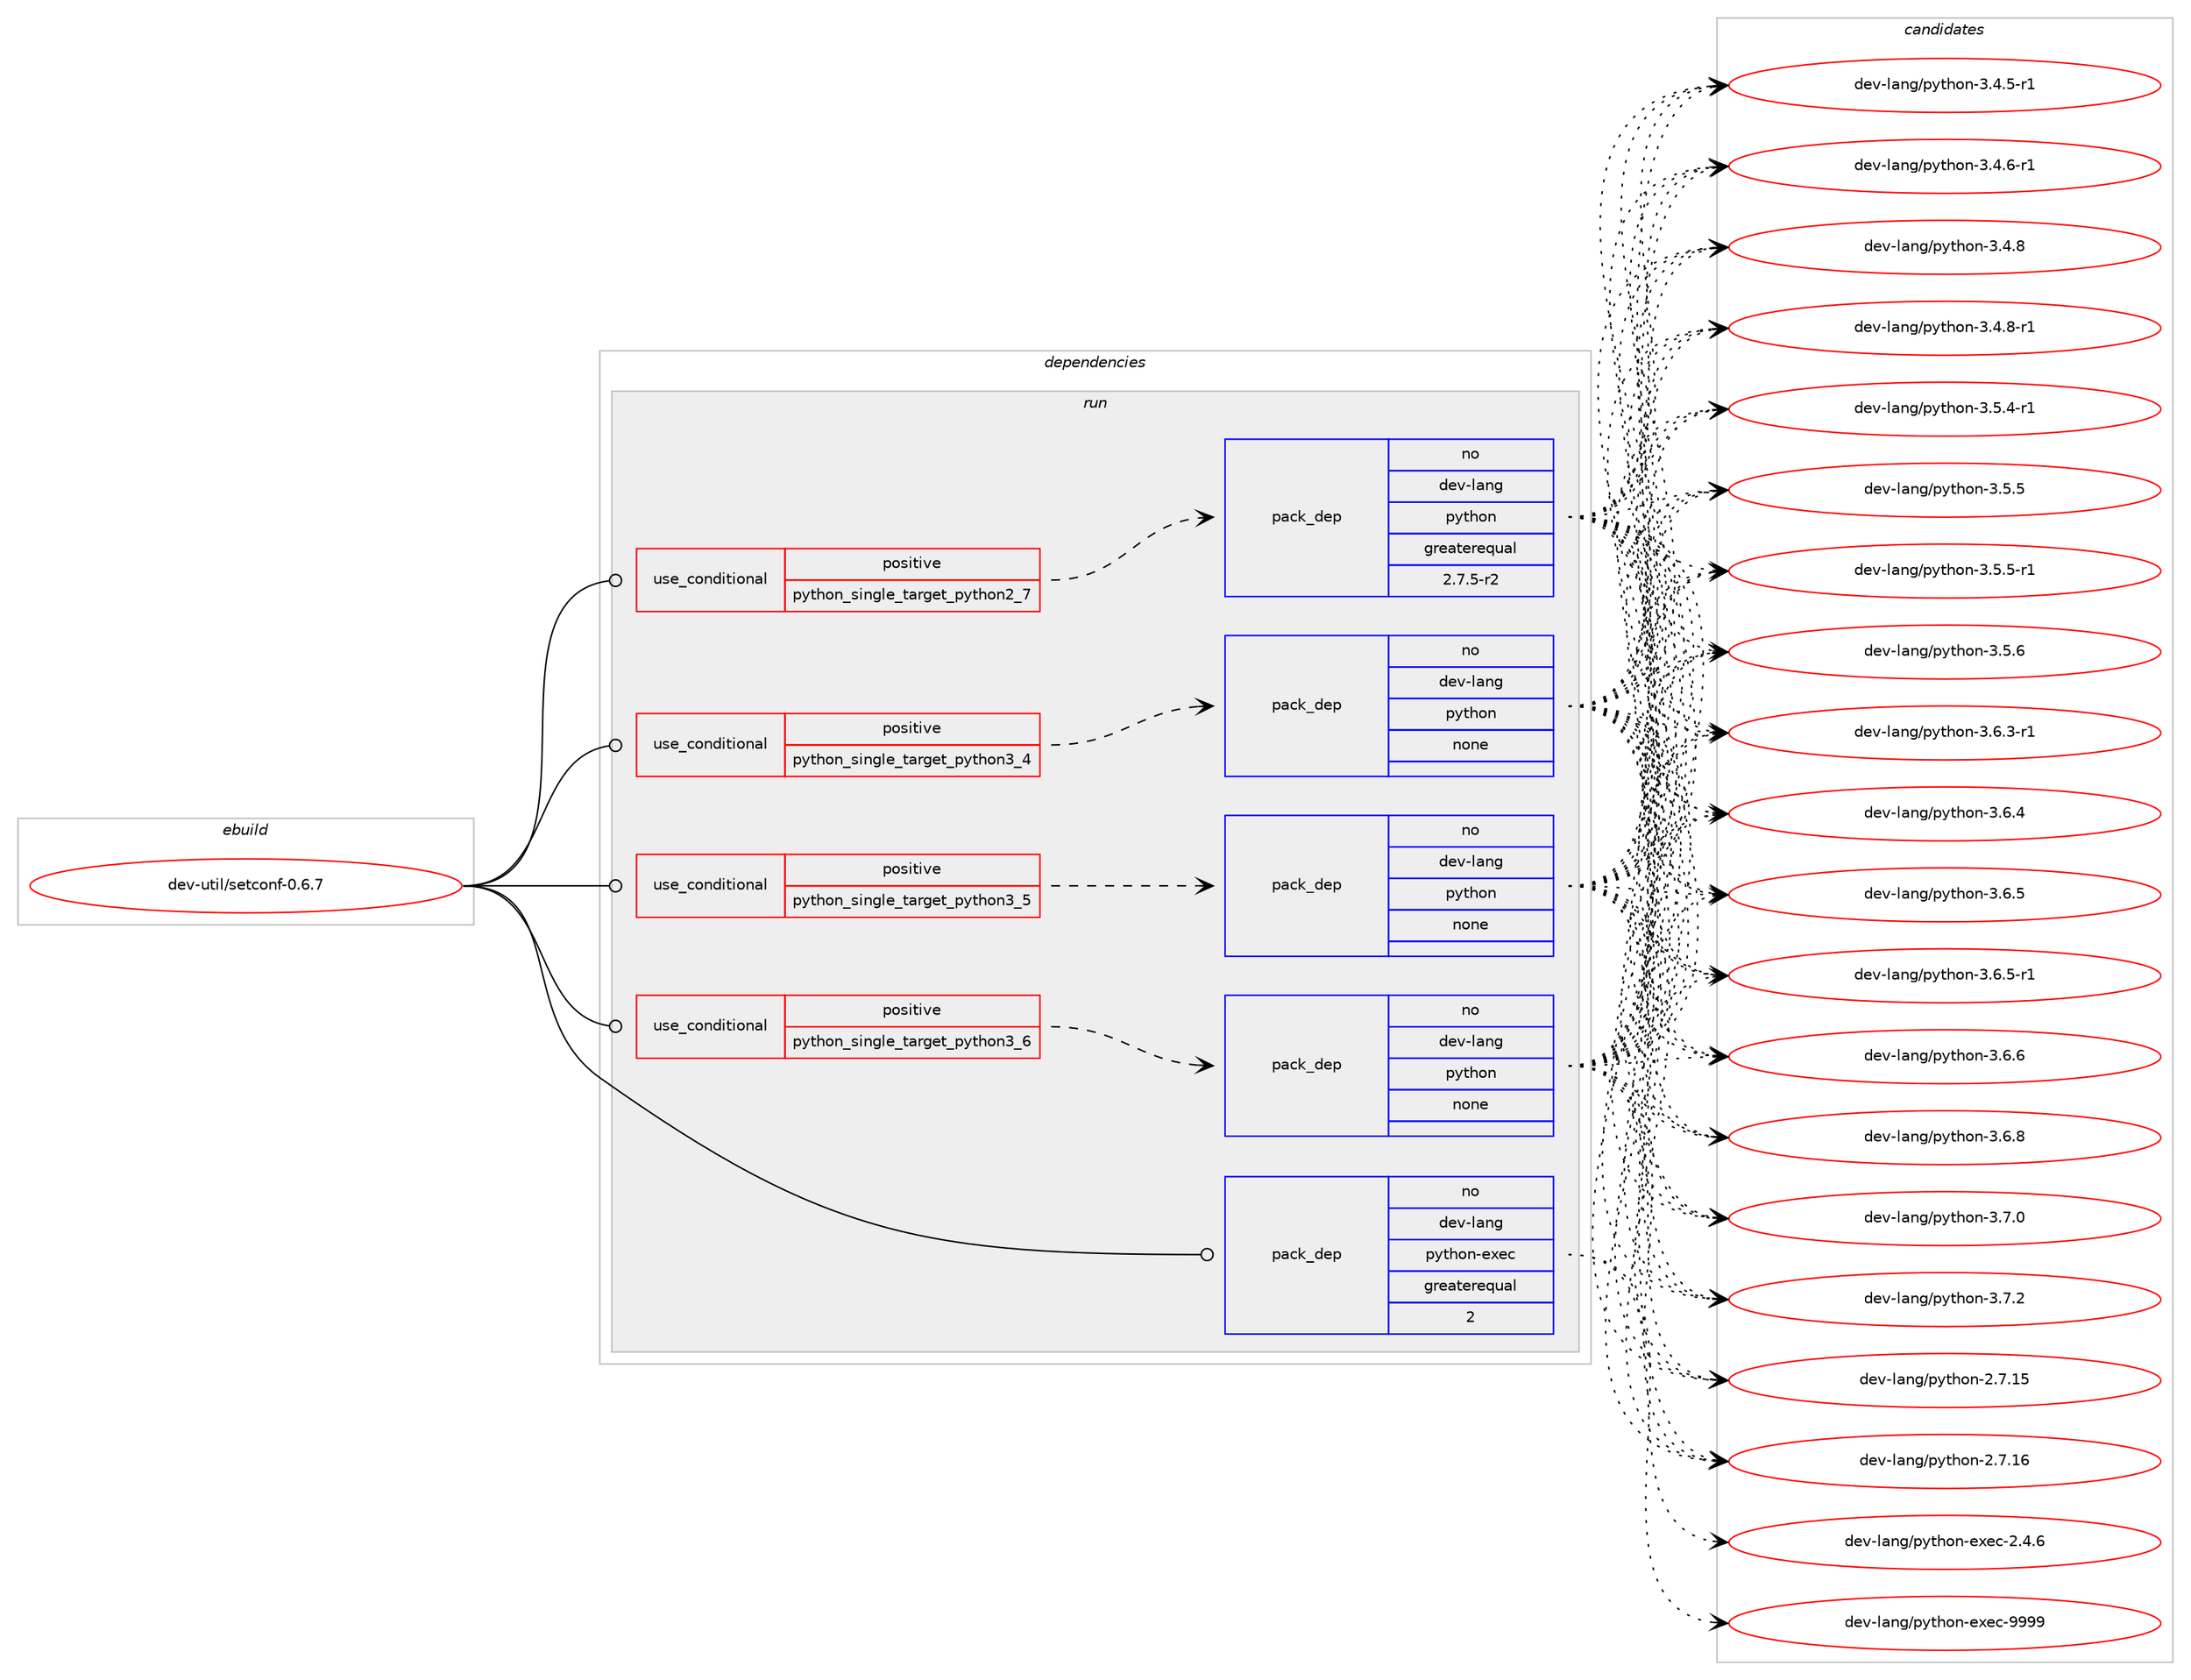 digraph prolog {

# *************
# Graph options
# *************

newrank=true;
concentrate=true;
compound=true;
graph [rankdir=LR,fontname=Helvetica,fontsize=10,ranksep=1.5];#, ranksep=2.5, nodesep=0.2];
edge  [arrowhead=vee];
node  [fontname=Helvetica,fontsize=10];

# **********
# The ebuild
# **********

subgraph cluster_leftcol {
color=gray;
rank=same;
label=<<i>ebuild</i>>;
id [label="dev-util/setconf-0.6.7", color=red, width=4, href="../dev-util/setconf-0.6.7.svg"];
}

# ****************
# The dependencies
# ****************

subgraph cluster_midcol {
color=gray;
label=<<i>dependencies</i>>;
subgraph cluster_compile {
fillcolor="#eeeeee";
style=filled;
label=<<i>compile</i>>;
}
subgraph cluster_compileandrun {
fillcolor="#eeeeee";
style=filled;
label=<<i>compile and run</i>>;
}
subgraph cluster_run {
fillcolor="#eeeeee";
style=filled;
label=<<i>run</i>>;
subgraph cond425063 {
dependency1549020 [label=<<TABLE BORDER="0" CELLBORDER="1" CELLSPACING="0" CELLPADDING="4"><TR><TD ROWSPAN="3" CELLPADDING="10">use_conditional</TD></TR><TR><TD>positive</TD></TR><TR><TD>python_single_target_python2_7</TD></TR></TABLE>>, shape=none, color=red];
subgraph pack1100248 {
dependency1549021 [label=<<TABLE BORDER="0" CELLBORDER="1" CELLSPACING="0" CELLPADDING="4" WIDTH="220"><TR><TD ROWSPAN="6" CELLPADDING="30">pack_dep</TD></TR><TR><TD WIDTH="110">no</TD></TR><TR><TD>dev-lang</TD></TR><TR><TD>python</TD></TR><TR><TD>greaterequal</TD></TR><TR><TD>2.7.5-r2</TD></TR></TABLE>>, shape=none, color=blue];
}
dependency1549020:e -> dependency1549021:w [weight=20,style="dashed",arrowhead="vee"];
}
id:e -> dependency1549020:w [weight=20,style="solid",arrowhead="odot"];
subgraph cond425064 {
dependency1549022 [label=<<TABLE BORDER="0" CELLBORDER="1" CELLSPACING="0" CELLPADDING="4"><TR><TD ROWSPAN="3" CELLPADDING="10">use_conditional</TD></TR><TR><TD>positive</TD></TR><TR><TD>python_single_target_python3_4</TD></TR></TABLE>>, shape=none, color=red];
subgraph pack1100249 {
dependency1549023 [label=<<TABLE BORDER="0" CELLBORDER="1" CELLSPACING="0" CELLPADDING="4" WIDTH="220"><TR><TD ROWSPAN="6" CELLPADDING="30">pack_dep</TD></TR><TR><TD WIDTH="110">no</TD></TR><TR><TD>dev-lang</TD></TR><TR><TD>python</TD></TR><TR><TD>none</TD></TR><TR><TD></TD></TR></TABLE>>, shape=none, color=blue];
}
dependency1549022:e -> dependency1549023:w [weight=20,style="dashed",arrowhead="vee"];
}
id:e -> dependency1549022:w [weight=20,style="solid",arrowhead="odot"];
subgraph cond425065 {
dependency1549024 [label=<<TABLE BORDER="0" CELLBORDER="1" CELLSPACING="0" CELLPADDING="4"><TR><TD ROWSPAN="3" CELLPADDING="10">use_conditional</TD></TR><TR><TD>positive</TD></TR><TR><TD>python_single_target_python3_5</TD></TR></TABLE>>, shape=none, color=red];
subgraph pack1100250 {
dependency1549025 [label=<<TABLE BORDER="0" CELLBORDER="1" CELLSPACING="0" CELLPADDING="4" WIDTH="220"><TR><TD ROWSPAN="6" CELLPADDING="30">pack_dep</TD></TR><TR><TD WIDTH="110">no</TD></TR><TR><TD>dev-lang</TD></TR><TR><TD>python</TD></TR><TR><TD>none</TD></TR><TR><TD></TD></TR></TABLE>>, shape=none, color=blue];
}
dependency1549024:e -> dependency1549025:w [weight=20,style="dashed",arrowhead="vee"];
}
id:e -> dependency1549024:w [weight=20,style="solid",arrowhead="odot"];
subgraph cond425066 {
dependency1549026 [label=<<TABLE BORDER="0" CELLBORDER="1" CELLSPACING="0" CELLPADDING="4"><TR><TD ROWSPAN="3" CELLPADDING="10">use_conditional</TD></TR><TR><TD>positive</TD></TR><TR><TD>python_single_target_python3_6</TD></TR></TABLE>>, shape=none, color=red];
subgraph pack1100251 {
dependency1549027 [label=<<TABLE BORDER="0" CELLBORDER="1" CELLSPACING="0" CELLPADDING="4" WIDTH="220"><TR><TD ROWSPAN="6" CELLPADDING="30">pack_dep</TD></TR><TR><TD WIDTH="110">no</TD></TR><TR><TD>dev-lang</TD></TR><TR><TD>python</TD></TR><TR><TD>none</TD></TR><TR><TD></TD></TR></TABLE>>, shape=none, color=blue];
}
dependency1549026:e -> dependency1549027:w [weight=20,style="dashed",arrowhead="vee"];
}
id:e -> dependency1549026:w [weight=20,style="solid",arrowhead="odot"];
subgraph pack1100252 {
dependency1549028 [label=<<TABLE BORDER="0" CELLBORDER="1" CELLSPACING="0" CELLPADDING="4" WIDTH="220"><TR><TD ROWSPAN="6" CELLPADDING="30">pack_dep</TD></TR><TR><TD WIDTH="110">no</TD></TR><TR><TD>dev-lang</TD></TR><TR><TD>python-exec</TD></TR><TR><TD>greaterequal</TD></TR><TR><TD>2</TD></TR></TABLE>>, shape=none, color=blue];
}
id:e -> dependency1549028:w [weight=20,style="solid",arrowhead="odot"];
}
}

# **************
# The candidates
# **************

subgraph cluster_choices {
rank=same;
color=gray;
label=<<i>candidates</i>>;

subgraph choice1100248 {
color=black;
nodesep=1;
choice10010111845108971101034711212111610411111045504655464953 [label="dev-lang/python-2.7.15", color=red, width=4,href="../dev-lang/python-2.7.15.svg"];
choice10010111845108971101034711212111610411111045504655464954 [label="dev-lang/python-2.7.16", color=red, width=4,href="../dev-lang/python-2.7.16.svg"];
choice1001011184510897110103471121211161041111104551465246534511449 [label="dev-lang/python-3.4.5-r1", color=red, width=4,href="../dev-lang/python-3.4.5-r1.svg"];
choice1001011184510897110103471121211161041111104551465246544511449 [label="dev-lang/python-3.4.6-r1", color=red, width=4,href="../dev-lang/python-3.4.6-r1.svg"];
choice100101118451089711010347112121116104111110455146524656 [label="dev-lang/python-3.4.8", color=red, width=4,href="../dev-lang/python-3.4.8.svg"];
choice1001011184510897110103471121211161041111104551465246564511449 [label="dev-lang/python-3.4.8-r1", color=red, width=4,href="../dev-lang/python-3.4.8-r1.svg"];
choice1001011184510897110103471121211161041111104551465346524511449 [label="dev-lang/python-3.5.4-r1", color=red, width=4,href="../dev-lang/python-3.5.4-r1.svg"];
choice100101118451089711010347112121116104111110455146534653 [label="dev-lang/python-3.5.5", color=red, width=4,href="../dev-lang/python-3.5.5.svg"];
choice1001011184510897110103471121211161041111104551465346534511449 [label="dev-lang/python-3.5.5-r1", color=red, width=4,href="../dev-lang/python-3.5.5-r1.svg"];
choice100101118451089711010347112121116104111110455146534654 [label="dev-lang/python-3.5.6", color=red, width=4,href="../dev-lang/python-3.5.6.svg"];
choice1001011184510897110103471121211161041111104551465446514511449 [label="dev-lang/python-3.6.3-r1", color=red, width=4,href="../dev-lang/python-3.6.3-r1.svg"];
choice100101118451089711010347112121116104111110455146544652 [label="dev-lang/python-3.6.4", color=red, width=4,href="../dev-lang/python-3.6.4.svg"];
choice100101118451089711010347112121116104111110455146544653 [label="dev-lang/python-3.6.5", color=red, width=4,href="../dev-lang/python-3.6.5.svg"];
choice1001011184510897110103471121211161041111104551465446534511449 [label="dev-lang/python-3.6.5-r1", color=red, width=4,href="../dev-lang/python-3.6.5-r1.svg"];
choice100101118451089711010347112121116104111110455146544654 [label="dev-lang/python-3.6.6", color=red, width=4,href="../dev-lang/python-3.6.6.svg"];
choice100101118451089711010347112121116104111110455146544656 [label="dev-lang/python-3.6.8", color=red, width=4,href="../dev-lang/python-3.6.8.svg"];
choice100101118451089711010347112121116104111110455146554648 [label="dev-lang/python-3.7.0", color=red, width=4,href="../dev-lang/python-3.7.0.svg"];
choice100101118451089711010347112121116104111110455146554650 [label="dev-lang/python-3.7.2", color=red, width=4,href="../dev-lang/python-3.7.2.svg"];
dependency1549021:e -> choice10010111845108971101034711212111610411111045504655464953:w [style=dotted,weight="100"];
dependency1549021:e -> choice10010111845108971101034711212111610411111045504655464954:w [style=dotted,weight="100"];
dependency1549021:e -> choice1001011184510897110103471121211161041111104551465246534511449:w [style=dotted,weight="100"];
dependency1549021:e -> choice1001011184510897110103471121211161041111104551465246544511449:w [style=dotted,weight="100"];
dependency1549021:e -> choice100101118451089711010347112121116104111110455146524656:w [style=dotted,weight="100"];
dependency1549021:e -> choice1001011184510897110103471121211161041111104551465246564511449:w [style=dotted,weight="100"];
dependency1549021:e -> choice1001011184510897110103471121211161041111104551465346524511449:w [style=dotted,weight="100"];
dependency1549021:e -> choice100101118451089711010347112121116104111110455146534653:w [style=dotted,weight="100"];
dependency1549021:e -> choice1001011184510897110103471121211161041111104551465346534511449:w [style=dotted,weight="100"];
dependency1549021:e -> choice100101118451089711010347112121116104111110455146534654:w [style=dotted,weight="100"];
dependency1549021:e -> choice1001011184510897110103471121211161041111104551465446514511449:w [style=dotted,weight="100"];
dependency1549021:e -> choice100101118451089711010347112121116104111110455146544652:w [style=dotted,weight="100"];
dependency1549021:e -> choice100101118451089711010347112121116104111110455146544653:w [style=dotted,weight="100"];
dependency1549021:e -> choice1001011184510897110103471121211161041111104551465446534511449:w [style=dotted,weight="100"];
dependency1549021:e -> choice100101118451089711010347112121116104111110455146544654:w [style=dotted,weight="100"];
dependency1549021:e -> choice100101118451089711010347112121116104111110455146544656:w [style=dotted,weight="100"];
dependency1549021:e -> choice100101118451089711010347112121116104111110455146554648:w [style=dotted,weight="100"];
dependency1549021:e -> choice100101118451089711010347112121116104111110455146554650:w [style=dotted,weight="100"];
}
subgraph choice1100249 {
color=black;
nodesep=1;
choice10010111845108971101034711212111610411111045504655464953 [label="dev-lang/python-2.7.15", color=red, width=4,href="../dev-lang/python-2.7.15.svg"];
choice10010111845108971101034711212111610411111045504655464954 [label="dev-lang/python-2.7.16", color=red, width=4,href="../dev-lang/python-2.7.16.svg"];
choice1001011184510897110103471121211161041111104551465246534511449 [label="dev-lang/python-3.4.5-r1", color=red, width=4,href="../dev-lang/python-3.4.5-r1.svg"];
choice1001011184510897110103471121211161041111104551465246544511449 [label="dev-lang/python-3.4.6-r1", color=red, width=4,href="../dev-lang/python-3.4.6-r1.svg"];
choice100101118451089711010347112121116104111110455146524656 [label="dev-lang/python-3.4.8", color=red, width=4,href="../dev-lang/python-3.4.8.svg"];
choice1001011184510897110103471121211161041111104551465246564511449 [label="dev-lang/python-3.4.8-r1", color=red, width=4,href="../dev-lang/python-3.4.8-r1.svg"];
choice1001011184510897110103471121211161041111104551465346524511449 [label="dev-lang/python-3.5.4-r1", color=red, width=4,href="../dev-lang/python-3.5.4-r1.svg"];
choice100101118451089711010347112121116104111110455146534653 [label="dev-lang/python-3.5.5", color=red, width=4,href="../dev-lang/python-3.5.5.svg"];
choice1001011184510897110103471121211161041111104551465346534511449 [label="dev-lang/python-3.5.5-r1", color=red, width=4,href="../dev-lang/python-3.5.5-r1.svg"];
choice100101118451089711010347112121116104111110455146534654 [label="dev-lang/python-3.5.6", color=red, width=4,href="../dev-lang/python-3.5.6.svg"];
choice1001011184510897110103471121211161041111104551465446514511449 [label="dev-lang/python-3.6.3-r1", color=red, width=4,href="../dev-lang/python-3.6.3-r1.svg"];
choice100101118451089711010347112121116104111110455146544652 [label="dev-lang/python-3.6.4", color=red, width=4,href="../dev-lang/python-3.6.4.svg"];
choice100101118451089711010347112121116104111110455146544653 [label="dev-lang/python-3.6.5", color=red, width=4,href="../dev-lang/python-3.6.5.svg"];
choice1001011184510897110103471121211161041111104551465446534511449 [label="dev-lang/python-3.6.5-r1", color=red, width=4,href="../dev-lang/python-3.6.5-r1.svg"];
choice100101118451089711010347112121116104111110455146544654 [label="dev-lang/python-3.6.6", color=red, width=4,href="../dev-lang/python-3.6.6.svg"];
choice100101118451089711010347112121116104111110455146544656 [label="dev-lang/python-3.6.8", color=red, width=4,href="../dev-lang/python-3.6.8.svg"];
choice100101118451089711010347112121116104111110455146554648 [label="dev-lang/python-3.7.0", color=red, width=4,href="../dev-lang/python-3.7.0.svg"];
choice100101118451089711010347112121116104111110455146554650 [label="dev-lang/python-3.7.2", color=red, width=4,href="../dev-lang/python-3.7.2.svg"];
dependency1549023:e -> choice10010111845108971101034711212111610411111045504655464953:w [style=dotted,weight="100"];
dependency1549023:e -> choice10010111845108971101034711212111610411111045504655464954:w [style=dotted,weight="100"];
dependency1549023:e -> choice1001011184510897110103471121211161041111104551465246534511449:w [style=dotted,weight="100"];
dependency1549023:e -> choice1001011184510897110103471121211161041111104551465246544511449:w [style=dotted,weight="100"];
dependency1549023:e -> choice100101118451089711010347112121116104111110455146524656:w [style=dotted,weight="100"];
dependency1549023:e -> choice1001011184510897110103471121211161041111104551465246564511449:w [style=dotted,weight="100"];
dependency1549023:e -> choice1001011184510897110103471121211161041111104551465346524511449:w [style=dotted,weight="100"];
dependency1549023:e -> choice100101118451089711010347112121116104111110455146534653:w [style=dotted,weight="100"];
dependency1549023:e -> choice1001011184510897110103471121211161041111104551465346534511449:w [style=dotted,weight="100"];
dependency1549023:e -> choice100101118451089711010347112121116104111110455146534654:w [style=dotted,weight="100"];
dependency1549023:e -> choice1001011184510897110103471121211161041111104551465446514511449:w [style=dotted,weight="100"];
dependency1549023:e -> choice100101118451089711010347112121116104111110455146544652:w [style=dotted,weight="100"];
dependency1549023:e -> choice100101118451089711010347112121116104111110455146544653:w [style=dotted,weight="100"];
dependency1549023:e -> choice1001011184510897110103471121211161041111104551465446534511449:w [style=dotted,weight="100"];
dependency1549023:e -> choice100101118451089711010347112121116104111110455146544654:w [style=dotted,weight="100"];
dependency1549023:e -> choice100101118451089711010347112121116104111110455146544656:w [style=dotted,weight="100"];
dependency1549023:e -> choice100101118451089711010347112121116104111110455146554648:w [style=dotted,weight="100"];
dependency1549023:e -> choice100101118451089711010347112121116104111110455146554650:w [style=dotted,weight="100"];
}
subgraph choice1100250 {
color=black;
nodesep=1;
choice10010111845108971101034711212111610411111045504655464953 [label="dev-lang/python-2.7.15", color=red, width=4,href="../dev-lang/python-2.7.15.svg"];
choice10010111845108971101034711212111610411111045504655464954 [label="dev-lang/python-2.7.16", color=red, width=4,href="../dev-lang/python-2.7.16.svg"];
choice1001011184510897110103471121211161041111104551465246534511449 [label="dev-lang/python-3.4.5-r1", color=red, width=4,href="../dev-lang/python-3.4.5-r1.svg"];
choice1001011184510897110103471121211161041111104551465246544511449 [label="dev-lang/python-3.4.6-r1", color=red, width=4,href="../dev-lang/python-3.4.6-r1.svg"];
choice100101118451089711010347112121116104111110455146524656 [label="dev-lang/python-3.4.8", color=red, width=4,href="../dev-lang/python-3.4.8.svg"];
choice1001011184510897110103471121211161041111104551465246564511449 [label="dev-lang/python-3.4.8-r1", color=red, width=4,href="../dev-lang/python-3.4.8-r1.svg"];
choice1001011184510897110103471121211161041111104551465346524511449 [label="dev-lang/python-3.5.4-r1", color=red, width=4,href="../dev-lang/python-3.5.4-r1.svg"];
choice100101118451089711010347112121116104111110455146534653 [label="dev-lang/python-3.5.5", color=red, width=4,href="../dev-lang/python-3.5.5.svg"];
choice1001011184510897110103471121211161041111104551465346534511449 [label="dev-lang/python-3.5.5-r1", color=red, width=4,href="../dev-lang/python-3.5.5-r1.svg"];
choice100101118451089711010347112121116104111110455146534654 [label="dev-lang/python-3.5.6", color=red, width=4,href="../dev-lang/python-3.5.6.svg"];
choice1001011184510897110103471121211161041111104551465446514511449 [label="dev-lang/python-3.6.3-r1", color=red, width=4,href="../dev-lang/python-3.6.3-r1.svg"];
choice100101118451089711010347112121116104111110455146544652 [label="dev-lang/python-3.6.4", color=red, width=4,href="../dev-lang/python-3.6.4.svg"];
choice100101118451089711010347112121116104111110455146544653 [label="dev-lang/python-3.6.5", color=red, width=4,href="../dev-lang/python-3.6.5.svg"];
choice1001011184510897110103471121211161041111104551465446534511449 [label="dev-lang/python-3.6.5-r1", color=red, width=4,href="../dev-lang/python-3.6.5-r1.svg"];
choice100101118451089711010347112121116104111110455146544654 [label="dev-lang/python-3.6.6", color=red, width=4,href="../dev-lang/python-3.6.6.svg"];
choice100101118451089711010347112121116104111110455146544656 [label="dev-lang/python-3.6.8", color=red, width=4,href="../dev-lang/python-3.6.8.svg"];
choice100101118451089711010347112121116104111110455146554648 [label="dev-lang/python-3.7.0", color=red, width=4,href="../dev-lang/python-3.7.0.svg"];
choice100101118451089711010347112121116104111110455146554650 [label="dev-lang/python-3.7.2", color=red, width=4,href="../dev-lang/python-3.7.2.svg"];
dependency1549025:e -> choice10010111845108971101034711212111610411111045504655464953:w [style=dotted,weight="100"];
dependency1549025:e -> choice10010111845108971101034711212111610411111045504655464954:w [style=dotted,weight="100"];
dependency1549025:e -> choice1001011184510897110103471121211161041111104551465246534511449:w [style=dotted,weight="100"];
dependency1549025:e -> choice1001011184510897110103471121211161041111104551465246544511449:w [style=dotted,weight="100"];
dependency1549025:e -> choice100101118451089711010347112121116104111110455146524656:w [style=dotted,weight="100"];
dependency1549025:e -> choice1001011184510897110103471121211161041111104551465246564511449:w [style=dotted,weight="100"];
dependency1549025:e -> choice1001011184510897110103471121211161041111104551465346524511449:w [style=dotted,weight="100"];
dependency1549025:e -> choice100101118451089711010347112121116104111110455146534653:w [style=dotted,weight="100"];
dependency1549025:e -> choice1001011184510897110103471121211161041111104551465346534511449:w [style=dotted,weight="100"];
dependency1549025:e -> choice100101118451089711010347112121116104111110455146534654:w [style=dotted,weight="100"];
dependency1549025:e -> choice1001011184510897110103471121211161041111104551465446514511449:w [style=dotted,weight="100"];
dependency1549025:e -> choice100101118451089711010347112121116104111110455146544652:w [style=dotted,weight="100"];
dependency1549025:e -> choice100101118451089711010347112121116104111110455146544653:w [style=dotted,weight="100"];
dependency1549025:e -> choice1001011184510897110103471121211161041111104551465446534511449:w [style=dotted,weight="100"];
dependency1549025:e -> choice100101118451089711010347112121116104111110455146544654:w [style=dotted,weight="100"];
dependency1549025:e -> choice100101118451089711010347112121116104111110455146544656:w [style=dotted,weight="100"];
dependency1549025:e -> choice100101118451089711010347112121116104111110455146554648:w [style=dotted,weight="100"];
dependency1549025:e -> choice100101118451089711010347112121116104111110455146554650:w [style=dotted,weight="100"];
}
subgraph choice1100251 {
color=black;
nodesep=1;
choice10010111845108971101034711212111610411111045504655464953 [label="dev-lang/python-2.7.15", color=red, width=4,href="../dev-lang/python-2.7.15.svg"];
choice10010111845108971101034711212111610411111045504655464954 [label="dev-lang/python-2.7.16", color=red, width=4,href="../dev-lang/python-2.7.16.svg"];
choice1001011184510897110103471121211161041111104551465246534511449 [label="dev-lang/python-3.4.5-r1", color=red, width=4,href="../dev-lang/python-3.4.5-r1.svg"];
choice1001011184510897110103471121211161041111104551465246544511449 [label="dev-lang/python-3.4.6-r1", color=red, width=4,href="../dev-lang/python-3.4.6-r1.svg"];
choice100101118451089711010347112121116104111110455146524656 [label="dev-lang/python-3.4.8", color=red, width=4,href="../dev-lang/python-3.4.8.svg"];
choice1001011184510897110103471121211161041111104551465246564511449 [label="dev-lang/python-3.4.8-r1", color=red, width=4,href="../dev-lang/python-3.4.8-r1.svg"];
choice1001011184510897110103471121211161041111104551465346524511449 [label="dev-lang/python-3.5.4-r1", color=red, width=4,href="../dev-lang/python-3.5.4-r1.svg"];
choice100101118451089711010347112121116104111110455146534653 [label="dev-lang/python-3.5.5", color=red, width=4,href="../dev-lang/python-3.5.5.svg"];
choice1001011184510897110103471121211161041111104551465346534511449 [label="dev-lang/python-3.5.5-r1", color=red, width=4,href="../dev-lang/python-3.5.5-r1.svg"];
choice100101118451089711010347112121116104111110455146534654 [label="dev-lang/python-3.5.6", color=red, width=4,href="../dev-lang/python-3.5.6.svg"];
choice1001011184510897110103471121211161041111104551465446514511449 [label="dev-lang/python-3.6.3-r1", color=red, width=4,href="../dev-lang/python-3.6.3-r1.svg"];
choice100101118451089711010347112121116104111110455146544652 [label="dev-lang/python-3.6.4", color=red, width=4,href="../dev-lang/python-3.6.4.svg"];
choice100101118451089711010347112121116104111110455146544653 [label="dev-lang/python-3.6.5", color=red, width=4,href="../dev-lang/python-3.6.5.svg"];
choice1001011184510897110103471121211161041111104551465446534511449 [label="dev-lang/python-3.6.5-r1", color=red, width=4,href="../dev-lang/python-3.6.5-r1.svg"];
choice100101118451089711010347112121116104111110455146544654 [label="dev-lang/python-3.6.6", color=red, width=4,href="../dev-lang/python-3.6.6.svg"];
choice100101118451089711010347112121116104111110455146544656 [label="dev-lang/python-3.6.8", color=red, width=4,href="../dev-lang/python-3.6.8.svg"];
choice100101118451089711010347112121116104111110455146554648 [label="dev-lang/python-3.7.0", color=red, width=4,href="../dev-lang/python-3.7.0.svg"];
choice100101118451089711010347112121116104111110455146554650 [label="dev-lang/python-3.7.2", color=red, width=4,href="../dev-lang/python-3.7.2.svg"];
dependency1549027:e -> choice10010111845108971101034711212111610411111045504655464953:w [style=dotted,weight="100"];
dependency1549027:e -> choice10010111845108971101034711212111610411111045504655464954:w [style=dotted,weight="100"];
dependency1549027:e -> choice1001011184510897110103471121211161041111104551465246534511449:w [style=dotted,weight="100"];
dependency1549027:e -> choice1001011184510897110103471121211161041111104551465246544511449:w [style=dotted,weight="100"];
dependency1549027:e -> choice100101118451089711010347112121116104111110455146524656:w [style=dotted,weight="100"];
dependency1549027:e -> choice1001011184510897110103471121211161041111104551465246564511449:w [style=dotted,weight="100"];
dependency1549027:e -> choice1001011184510897110103471121211161041111104551465346524511449:w [style=dotted,weight="100"];
dependency1549027:e -> choice100101118451089711010347112121116104111110455146534653:w [style=dotted,weight="100"];
dependency1549027:e -> choice1001011184510897110103471121211161041111104551465346534511449:w [style=dotted,weight="100"];
dependency1549027:e -> choice100101118451089711010347112121116104111110455146534654:w [style=dotted,weight="100"];
dependency1549027:e -> choice1001011184510897110103471121211161041111104551465446514511449:w [style=dotted,weight="100"];
dependency1549027:e -> choice100101118451089711010347112121116104111110455146544652:w [style=dotted,weight="100"];
dependency1549027:e -> choice100101118451089711010347112121116104111110455146544653:w [style=dotted,weight="100"];
dependency1549027:e -> choice1001011184510897110103471121211161041111104551465446534511449:w [style=dotted,weight="100"];
dependency1549027:e -> choice100101118451089711010347112121116104111110455146544654:w [style=dotted,weight="100"];
dependency1549027:e -> choice100101118451089711010347112121116104111110455146544656:w [style=dotted,weight="100"];
dependency1549027:e -> choice100101118451089711010347112121116104111110455146554648:w [style=dotted,weight="100"];
dependency1549027:e -> choice100101118451089711010347112121116104111110455146554650:w [style=dotted,weight="100"];
}
subgraph choice1100252 {
color=black;
nodesep=1;
choice1001011184510897110103471121211161041111104510112010199455046524654 [label="dev-lang/python-exec-2.4.6", color=red, width=4,href="../dev-lang/python-exec-2.4.6.svg"];
choice10010111845108971101034711212111610411111045101120101994557575757 [label="dev-lang/python-exec-9999", color=red, width=4,href="../dev-lang/python-exec-9999.svg"];
dependency1549028:e -> choice1001011184510897110103471121211161041111104510112010199455046524654:w [style=dotted,weight="100"];
dependency1549028:e -> choice10010111845108971101034711212111610411111045101120101994557575757:w [style=dotted,weight="100"];
}
}

}
